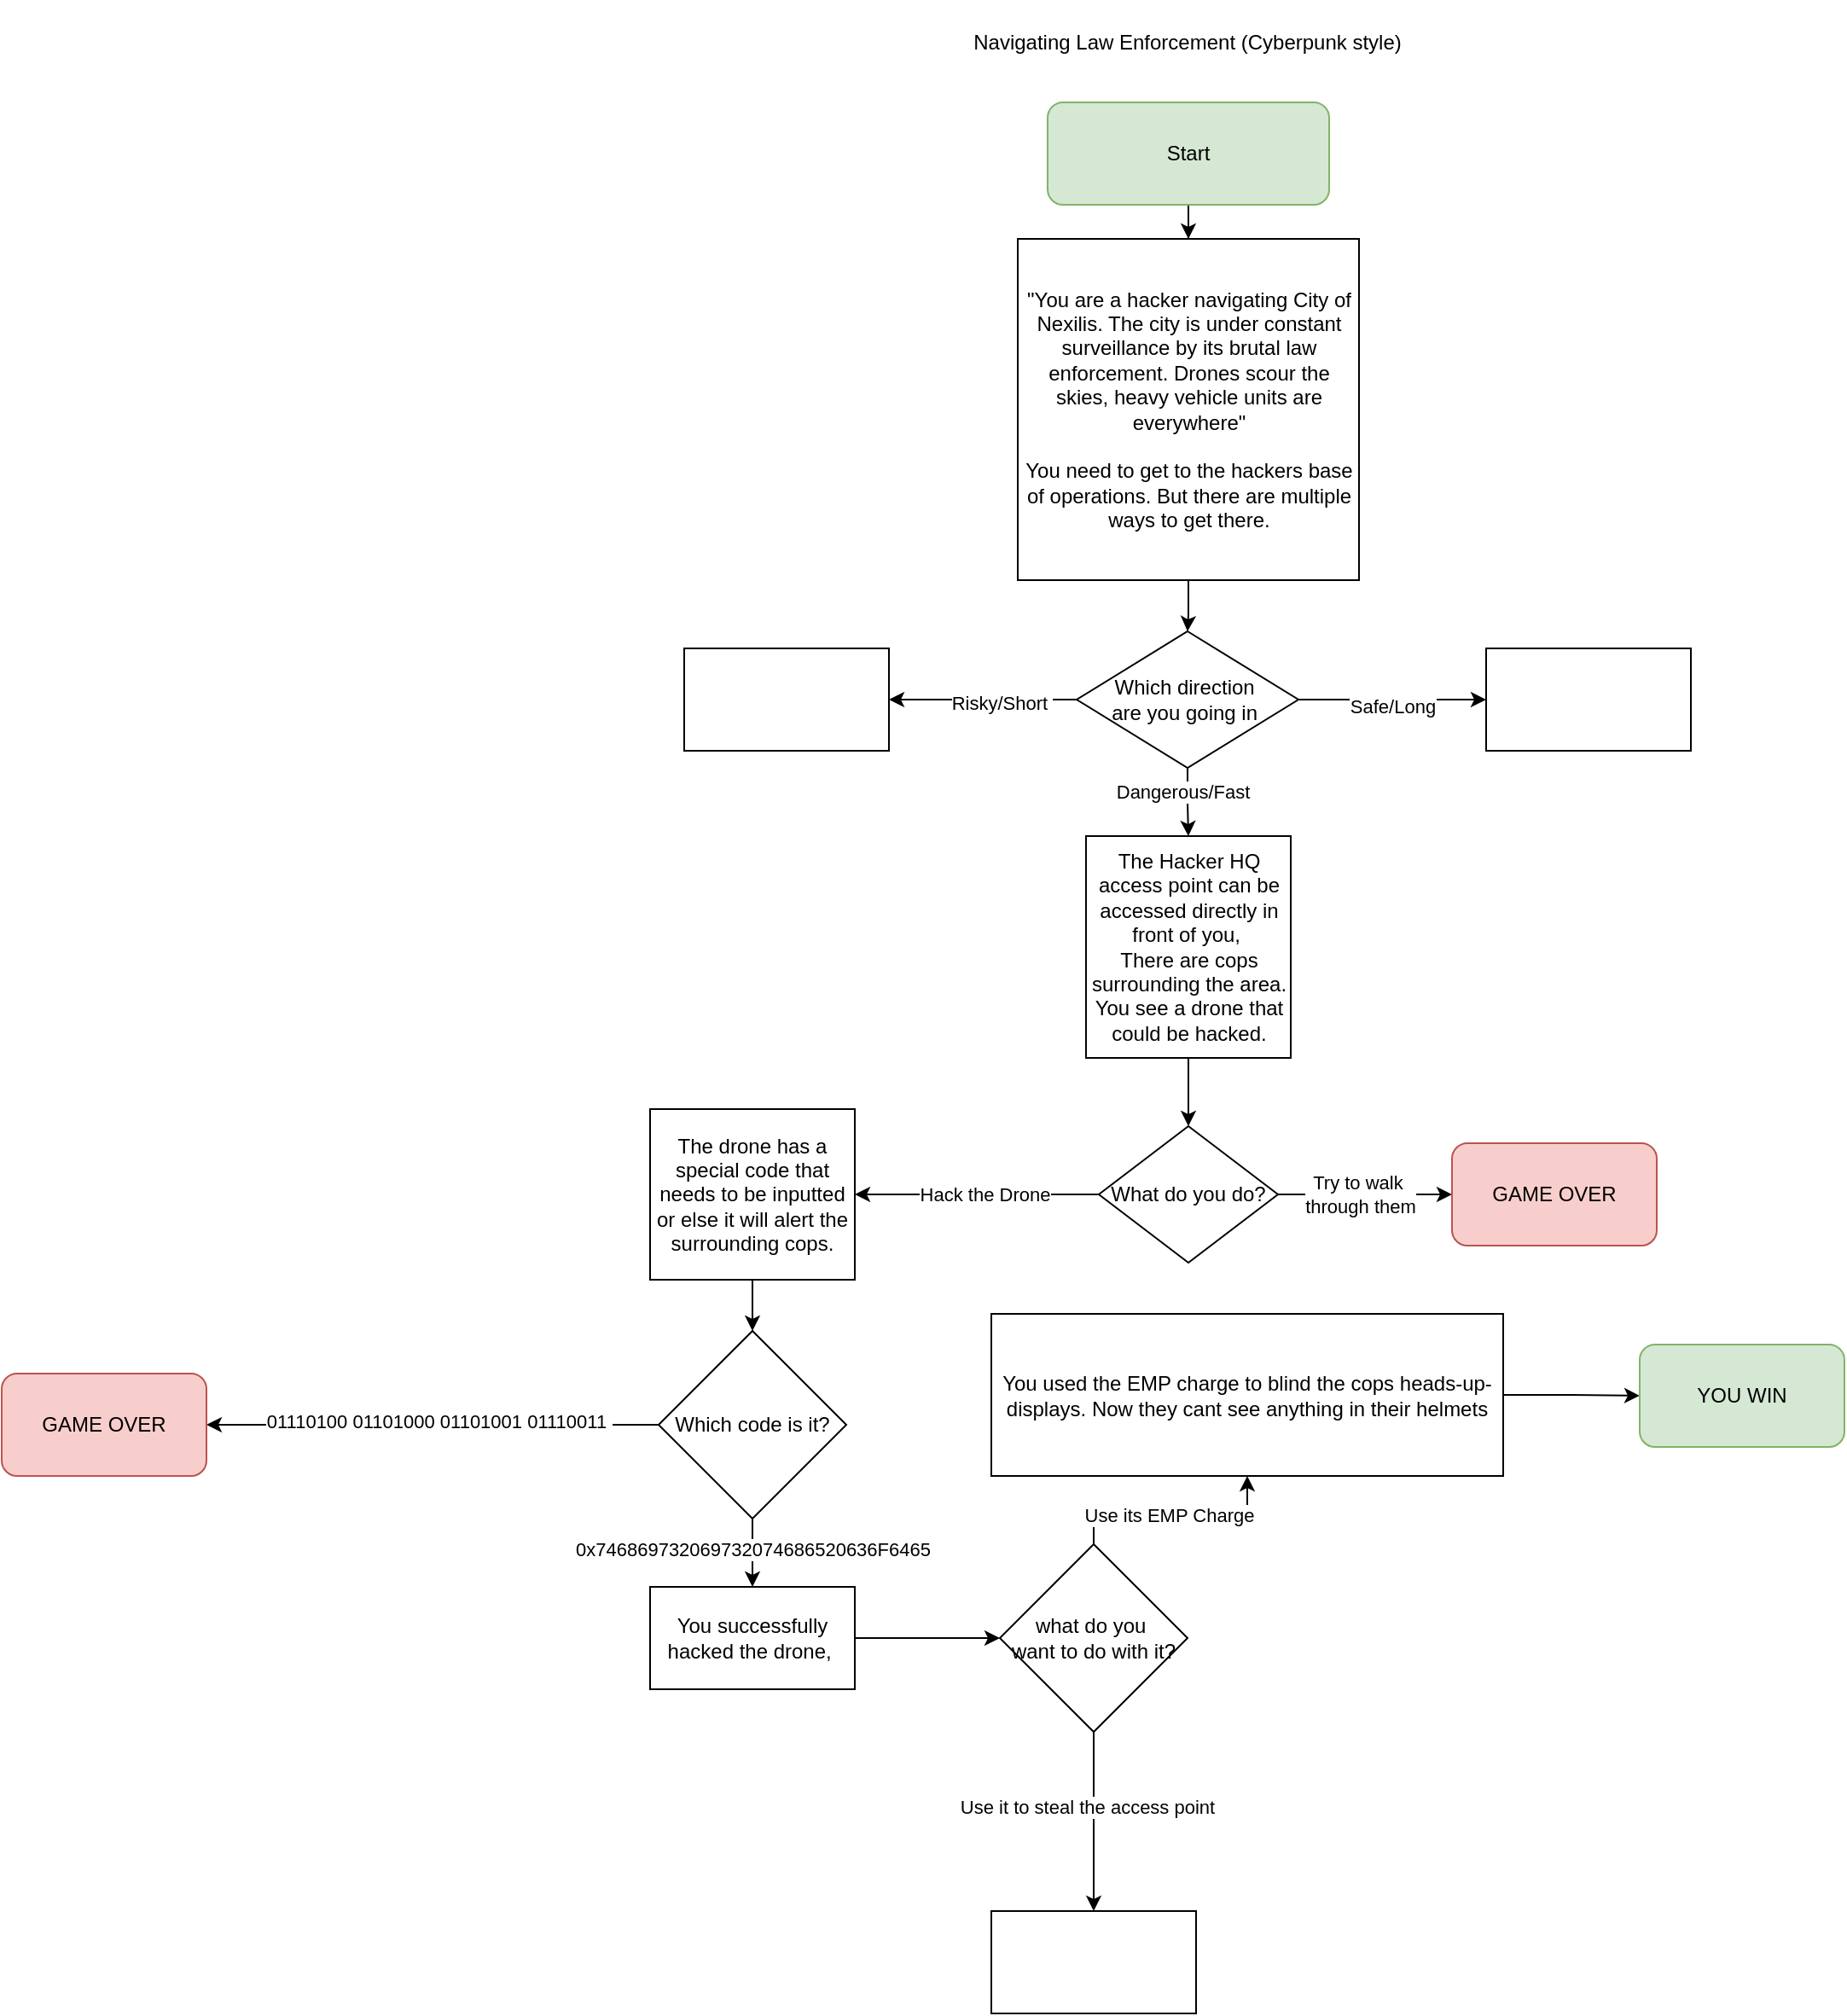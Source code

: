 <mxfile version="24.2.9" type="github">
  <diagram name="Page-1" id="pNmtudPLMQkaU-eBatCQ">
    <mxGraphModel dx="1437" dy="401" grid="1" gridSize="10" guides="1" tooltips="1" connect="1" arrows="1" fold="1" page="1" pageScale="1" pageWidth="850" pageHeight="1100" math="0" shadow="0">
      <root>
        <mxCell id="0" />
        <mxCell id="1" parent="0" />
        <mxCell id="VWLIcFDUOC9fxLD4wbr2-4" value="" style="edgeStyle=orthogonalEdgeStyle;rounded=0;orthogonalLoop=1;jettySize=auto;html=1;" edge="1" parent="1" source="VWLIcFDUOC9fxLD4wbr2-1" target="VWLIcFDUOC9fxLD4wbr2-3">
          <mxGeometry relative="1" as="geometry" />
        </mxCell>
        <mxCell id="VWLIcFDUOC9fxLD4wbr2-1" value="Start" style="rounded=1;whiteSpace=wrap;html=1;fillColor=#d5e8d4;strokeColor=#82b366;" vertex="1" parent="1">
          <mxGeometry x="343" y="80" width="165" height="60" as="geometry" />
        </mxCell>
        <mxCell id="VWLIcFDUOC9fxLD4wbr2-2" value="Navigating Law Enforcement (Cyberpunk style)" style="text;html=1;align=center;verticalAlign=middle;whiteSpace=wrap;rounded=0;" vertex="1" parent="1">
          <mxGeometry x="260" y="20" width="330" height="50" as="geometry" />
        </mxCell>
        <mxCell id="VWLIcFDUOC9fxLD4wbr2-6" value="" style="edgeStyle=orthogonalEdgeStyle;rounded=0;orthogonalLoop=1;jettySize=auto;html=1;" edge="1" parent="1" source="VWLIcFDUOC9fxLD4wbr2-3" target="VWLIcFDUOC9fxLD4wbr2-5">
          <mxGeometry relative="1" as="geometry" />
        </mxCell>
        <mxCell id="VWLIcFDUOC9fxLD4wbr2-3" value="&quot;You are a hacker navigating City of Nexilis. The city is under constant surveillance by its brutal law enforcement. Drones scour the skies, heavy vehicle units are everywhere&quot;&lt;div&gt;&lt;br&gt;&lt;/div&gt;&lt;div&gt;You need to get to the hackers base of operations. But there are multiple ways to get there.&lt;/div&gt;" style="whiteSpace=wrap;html=1;aspect=fixed;" vertex="1" parent="1">
          <mxGeometry x="325.5" y="160" width="200" height="200" as="geometry" />
        </mxCell>
        <mxCell id="VWLIcFDUOC9fxLD4wbr2-8" value="" style="edgeStyle=orthogonalEdgeStyle;rounded=0;orthogonalLoop=1;jettySize=auto;html=1;" edge="1" parent="1" source="VWLIcFDUOC9fxLD4wbr2-5" target="VWLIcFDUOC9fxLD4wbr2-7">
          <mxGeometry relative="1" as="geometry" />
        </mxCell>
        <mxCell id="VWLIcFDUOC9fxLD4wbr2-17" value="Safe/Long" style="edgeLabel;html=1;align=center;verticalAlign=middle;resizable=0;points=[];" vertex="1" connectable="0" parent="VWLIcFDUOC9fxLD4wbr2-8">
          <mxGeometry x="-0.01" y="-4" relative="1" as="geometry">
            <mxPoint as="offset" />
          </mxGeometry>
        </mxCell>
        <mxCell id="VWLIcFDUOC9fxLD4wbr2-10" value="" style="edgeStyle=orthogonalEdgeStyle;rounded=0;orthogonalLoop=1;jettySize=auto;html=1;" edge="1" parent="1" source="VWLIcFDUOC9fxLD4wbr2-5" target="VWLIcFDUOC9fxLD4wbr2-9">
          <mxGeometry relative="1" as="geometry" />
        </mxCell>
        <mxCell id="VWLIcFDUOC9fxLD4wbr2-16" value="Risky/Short&amp;nbsp;" style="edgeLabel;html=1;align=center;verticalAlign=middle;resizable=0;points=[];" vertex="1" connectable="0" parent="VWLIcFDUOC9fxLD4wbr2-10">
          <mxGeometry x="-0.198" y="2" relative="1" as="geometry">
            <mxPoint as="offset" />
          </mxGeometry>
        </mxCell>
        <mxCell id="VWLIcFDUOC9fxLD4wbr2-12" value="" style="edgeStyle=orthogonalEdgeStyle;rounded=0;orthogonalLoop=1;jettySize=auto;html=1;" edge="1" parent="1" source="VWLIcFDUOC9fxLD4wbr2-5" target="VWLIcFDUOC9fxLD4wbr2-11">
          <mxGeometry relative="1" as="geometry" />
        </mxCell>
        <mxCell id="VWLIcFDUOC9fxLD4wbr2-18" value="Dangerous/Fast" style="edgeLabel;html=1;align=center;verticalAlign=middle;resizable=0;points=[];" vertex="1" connectable="0" parent="VWLIcFDUOC9fxLD4wbr2-12">
          <mxGeometry x="-0.303" y="-3" relative="1" as="geometry">
            <mxPoint as="offset" />
          </mxGeometry>
        </mxCell>
        <mxCell id="VWLIcFDUOC9fxLD4wbr2-5" value="Which direction&amp;nbsp;&lt;div&gt;are you going in&amp;nbsp;&lt;/div&gt;" style="rhombus;whiteSpace=wrap;html=1;" vertex="1" parent="1">
          <mxGeometry x="360" y="390" width="130" height="80" as="geometry" />
        </mxCell>
        <mxCell id="VWLIcFDUOC9fxLD4wbr2-7" value="" style="whiteSpace=wrap;html=1;" vertex="1" parent="1">
          <mxGeometry x="600" y="400" width="120" height="60" as="geometry" />
        </mxCell>
        <mxCell id="VWLIcFDUOC9fxLD4wbr2-9" value="" style="whiteSpace=wrap;html=1;" vertex="1" parent="1">
          <mxGeometry x="130" y="400" width="120" height="60" as="geometry" />
        </mxCell>
        <mxCell id="VWLIcFDUOC9fxLD4wbr2-20" value="" style="edgeStyle=orthogonalEdgeStyle;rounded=0;orthogonalLoop=1;jettySize=auto;html=1;" edge="1" parent="1" source="VWLIcFDUOC9fxLD4wbr2-11" target="VWLIcFDUOC9fxLD4wbr2-19">
          <mxGeometry relative="1" as="geometry" />
        </mxCell>
        <mxCell id="VWLIcFDUOC9fxLD4wbr2-11" value="The Hacker HQ access point can be accessed directly in front of you,&amp;nbsp;&lt;div&gt;There are cops surrounding the area. You see a drone that could be hacked.&lt;/div&gt;" style="whiteSpace=wrap;html=1;" vertex="1" parent="1">
          <mxGeometry x="365.5" y="510" width="120" height="130" as="geometry" />
        </mxCell>
        <mxCell id="VWLIcFDUOC9fxLD4wbr2-22" value="" style="edgeStyle=orthogonalEdgeStyle;rounded=0;orthogonalLoop=1;jettySize=auto;html=1;" edge="1" parent="1" source="VWLIcFDUOC9fxLD4wbr2-19" target="VWLIcFDUOC9fxLD4wbr2-21">
          <mxGeometry relative="1" as="geometry" />
        </mxCell>
        <mxCell id="VWLIcFDUOC9fxLD4wbr2-26" value="Hack the Drone" style="edgeLabel;html=1;align=center;verticalAlign=middle;resizable=0;points=[];" vertex="1" connectable="0" parent="VWLIcFDUOC9fxLD4wbr2-22">
          <mxGeometry x="-0.229" y="-2" relative="1" as="geometry">
            <mxPoint x="-12" y="2" as="offset" />
          </mxGeometry>
        </mxCell>
        <mxCell id="VWLIcFDUOC9fxLD4wbr2-24" value="" style="edgeStyle=orthogonalEdgeStyle;rounded=0;orthogonalLoop=1;jettySize=auto;html=1;" edge="1" parent="1" source="VWLIcFDUOC9fxLD4wbr2-19" target="VWLIcFDUOC9fxLD4wbr2-23">
          <mxGeometry relative="1" as="geometry" />
        </mxCell>
        <mxCell id="VWLIcFDUOC9fxLD4wbr2-25" value="Try to walk&amp;nbsp;&lt;div&gt;through them&lt;/div&gt;" style="edgeLabel;html=1;align=center;verticalAlign=middle;resizable=0;points=[];" vertex="1" connectable="0" parent="VWLIcFDUOC9fxLD4wbr2-24">
          <mxGeometry x="-0.069" relative="1" as="geometry">
            <mxPoint as="offset" />
          </mxGeometry>
        </mxCell>
        <mxCell id="VWLIcFDUOC9fxLD4wbr2-19" value="What do you do?" style="rhombus;whiteSpace=wrap;html=1;" vertex="1" parent="1">
          <mxGeometry x="373" y="680" width="105" height="80" as="geometry" />
        </mxCell>
        <mxCell id="VWLIcFDUOC9fxLD4wbr2-28" value="" style="edgeStyle=orthogonalEdgeStyle;rounded=0;orthogonalLoop=1;jettySize=auto;html=1;" edge="1" parent="1" source="VWLIcFDUOC9fxLD4wbr2-21" target="VWLIcFDUOC9fxLD4wbr2-27">
          <mxGeometry relative="1" as="geometry" />
        </mxCell>
        <mxCell id="VWLIcFDUOC9fxLD4wbr2-21" value="The drone has a special code that needs to be inputted or else it will alert the surrounding cops." style="whiteSpace=wrap;html=1;" vertex="1" parent="1">
          <mxGeometry x="110" y="670" width="120" height="100" as="geometry" />
        </mxCell>
        <mxCell id="VWLIcFDUOC9fxLD4wbr2-23" value="GAME OVER" style="rounded=1;whiteSpace=wrap;html=1;fillColor=#f8cecc;strokeColor=#b85450;" vertex="1" parent="1">
          <mxGeometry x="580" y="690" width="120" height="60" as="geometry" />
        </mxCell>
        <mxCell id="VWLIcFDUOC9fxLD4wbr2-30" value="" style="edgeStyle=orthogonalEdgeStyle;rounded=0;orthogonalLoop=1;jettySize=auto;html=1;" edge="1" parent="1" source="VWLIcFDUOC9fxLD4wbr2-27" target="VWLIcFDUOC9fxLD4wbr2-29">
          <mxGeometry relative="1" as="geometry" />
        </mxCell>
        <mxCell id="VWLIcFDUOC9fxLD4wbr2-32" value="01110100 01101000 01101001 01110011&amp;nbsp;" style="edgeLabel;html=1;align=center;verticalAlign=middle;resizable=0;points=[];" vertex="1" connectable="0" parent="VWLIcFDUOC9fxLD4wbr2-30">
          <mxGeometry x="-0.018" y="-2" relative="1" as="geometry">
            <mxPoint x="1" as="offset" />
          </mxGeometry>
        </mxCell>
        <mxCell id="VWLIcFDUOC9fxLD4wbr2-34" value="" style="edgeStyle=orthogonalEdgeStyle;rounded=0;orthogonalLoop=1;jettySize=auto;html=1;" edge="1" parent="1" source="VWLIcFDUOC9fxLD4wbr2-27" target="VWLIcFDUOC9fxLD4wbr2-33">
          <mxGeometry relative="1" as="geometry" />
        </mxCell>
        <mxCell id="VWLIcFDUOC9fxLD4wbr2-35" value="0x746869732069732074686520636F6465" style="edgeLabel;html=1;align=center;verticalAlign=middle;resizable=0;points=[];" vertex="1" connectable="0" parent="VWLIcFDUOC9fxLD4wbr2-34">
          <mxGeometry x="-0.132" relative="1" as="geometry">
            <mxPoint as="offset" />
          </mxGeometry>
        </mxCell>
        <mxCell id="VWLIcFDUOC9fxLD4wbr2-27" value="Which code is it?" style="rhombus;whiteSpace=wrap;html=1;" vertex="1" parent="1">
          <mxGeometry x="115" y="800" width="110" height="110" as="geometry" />
        </mxCell>
        <mxCell id="VWLIcFDUOC9fxLD4wbr2-29" value="GAME OVER" style="rounded=1;whiteSpace=wrap;html=1;fillColor=#f8cecc;strokeColor=#b85450;" vertex="1" parent="1">
          <mxGeometry x="-270" y="825" width="120" height="60" as="geometry" />
        </mxCell>
        <mxCell id="VWLIcFDUOC9fxLD4wbr2-37" value="" style="edgeStyle=orthogonalEdgeStyle;rounded=0;orthogonalLoop=1;jettySize=auto;html=1;" edge="1" parent="1" source="VWLIcFDUOC9fxLD4wbr2-33" target="VWLIcFDUOC9fxLD4wbr2-36">
          <mxGeometry relative="1" as="geometry" />
        </mxCell>
        <mxCell id="VWLIcFDUOC9fxLD4wbr2-33" value="You successfully hacked the drone,&amp;nbsp;" style="whiteSpace=wrap;html=1;" vertex="1" parent="1">
          <mxGeometry x="110" y="950" width="120" height="60" as="geometry" />
        </mxCell>
        <mxCell id="VWLIcFDUOC9fxLD4wbr2-39" value="" style="edgeStyle=orthogonalEdgeStyle;rounded=0;orthogonalLoop=1;jettySize=auto;html=1;" edge="1" parent="1" source="VWLIcFDUOC9fxLD4wbr2-36" target="VWLIcFDUOC9fxLD4wbr2-38">
          <mxGeometry relative="1" as="geometry" />
        </mxCell>
        <mxCell id="VWLIcFDUOC9fxLD4wbr2-42" value="Use its EMP Charge" style="edgeLabel;html=1;align=center;verticalAlign=middle;resizable=0;points=[];" vertex="1" connectable="0" parent="VWLIcFDUOC9fxLD4wbr2-39">
          <mxGeometry x="-0.02" y="-3" relative="1" as="geometry">
            <mxPoint as="offset" />
          </mxGeometry>
        </mxCell>
        <mxCell id="VWLIcFDUOC9fxLD4wbr2-44" value="" style="edgeStyle=orthogonalEdgeStyle;rounded=0;orthogonalLoop=1;jettySize=auto;html=1;" edge="1" parent="1" source="VWLIcFDUOC9fxLD4wbr2-36" target="VWLIcFDUOC9fxLD4wbr2-43">
          <mxGeometry relative="1" as="geometry" />
        </mxCell>
        <mxCell id="VWLIcFDUOC9fxLD4wbr2-45" value="Use it to steal the access point" style="edgeLabel;html=1;align=center;verticalAlign=middle;resizable=0;points=[];" vertex="1" connectable="0" parent="VWLIcFDUOC9fxLD4wbr2-44">
          <mxGeometry x="-0.175" y="-4" relative="1" as="geometry">
            <mxPoint as="offset" />
          </mxGeometry>
        </mxCell>
        <mxCell id="VWLIcFDUOC9fxLD4wbr2-36" value="what do you&amp;nbsp;&lt;div&gt;want to do with it?&lt;/div&gt;" style="rhombus;whiteSpace=wrap;html=1;" vertex="1" parent="1">
          <mxGeometry x="315" y="925" width="110" height="110" as="geometry" />
        </mxCell>
        <mxCell id="VWLIcFDUOC9fxLD4wbr2-41" value="" style="edgeStyle=orthogonalEdgeStyle;rounded=0;orthogonalLoop=1;jettySize=auto;html=1;" edge="1" parent="1" source="VWLIcFDUOC9fxLD4wbr2-38" target="VWLIcFDUOC9fxLD4wbr2-40">
          <mxGeometry relative="1" as="geometry" />
        </mxCell>
        <mxCell id="VWLIcFDUOC9fxLD4wbr2-38" value="You used the EMP charge to blind the cops heads-up-displays. Now they cant see anything in their helmets" style="whiteSpace=wrap;html=1;" vertex="1" parent="1">
          <mxGeometry x="310" y="790" width="300" height="95" as="geometry" />
        </mxCell>
        <mxCell id="VWLIcFDUOC9fxLD4wbr2-40" value="YOU WIN" style="rounded=1;whiteSpace=wrap;html=1;fillColor=#d5e8d4;strokeColor=#82b366;" vertex="1" parent="1">
          <mxGeometry x="690" y="808" width="120" height="60" as="geometry" />
        </mxCell>
        <mxCell id="VWLIcFDUOC9fxLD4wbr2-43" value="" style="whiteSpace=wrap;html=1;" vertex="1" parent="1">
          <mxGeometry x="310" y="1140" width="120" height="60" as="geometry" />
        </mxCell>
      </root>
    </mxGraphModel>
  </diagram>
</mxfile>
